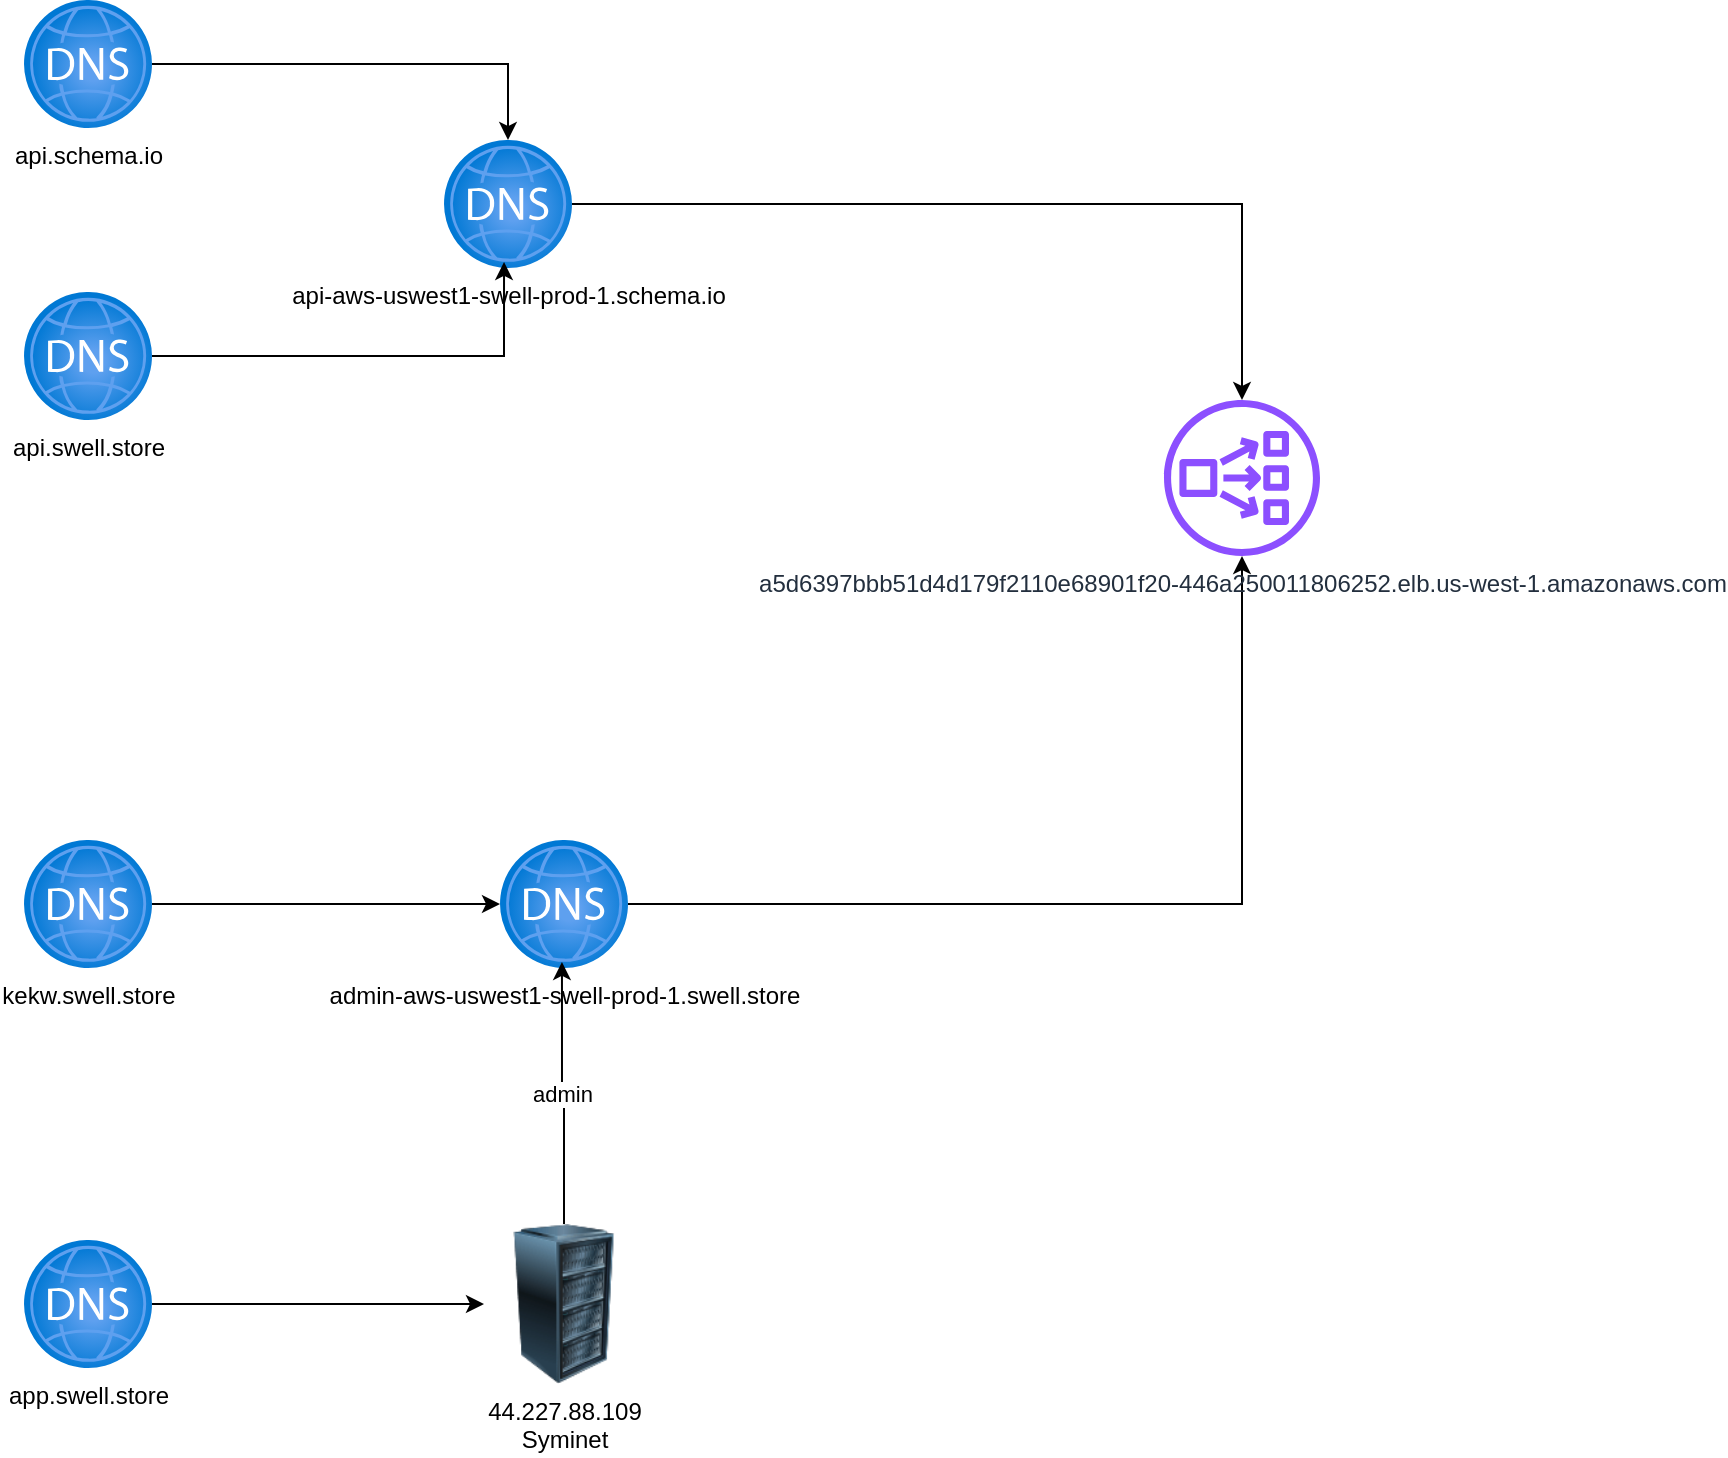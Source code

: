 <mxfile version="24.7.12">
  <diagram name="Page-1" id="N7Y7onsEhSW7svu7WFgK">
    <mxGraphModel dx="986" dy="789" grid="1" gridSize="10" guides="1" tooltips="1" connect="1" arrows="1" fold="1" page="1" pageScale="1" pageWidth="827" pageHeight="1169" math="0" shadow="0">
      <root>
        <mxCell id="0" />
        <mxCell id="1" parent="0" />
        <mxCell id="IppyFY_8jDfmEywMOPqL-3" style="edgeStyle=orthogonalEdgeStyle;rounded=0;orthogonalLoop=1;jettySize=auto;html=1;" edge="1" parent="1" source="IppyFY_8jDfmEywMOPqL-1" target="IppyFY_8jDfmEywMOPqL-2">
          <mxGeometry relative="1" as="geometry" />
        </mxCell>
        <UserObject label="kekw.swell.store" id="IppyFY_8jDfmEywMOPqL-1">
          <mxCell style="image;aspect=fixed;html=1;points=[];align=center;fontSize=12;image=img/lib/azure2/networking/DNS_Zones.svg;" vertex="1" parent="1">
            <mxGeometry x="50" y="440" width="64" height="64" as="geometry" />
          </mxCell>
        </UserObject>
        <mxCell id="IppyFY_8jDfmEywMOPqL-5" style="edgeStyle=orthogonalEdgeStyle;rounded=0;orthogonalLoop=1;jettySize=auto;html=1;" edge="1" parent="1" source="IppyFY_8jDfmEywMOPqL-2" target="IppyFY_8jDfmEywMOPqL-4">
          <mxGeometry relative="1" as="geometry" />
        </mxCell>
        <UserObject label="admin-aws-uswest1-swell-prod-1.swell.store" id="IppyFY_8jDfmEywMOPqL-2">
          <mxCell style="image;aspect=fixed;html=1;points=[];align=center;fontSize=12;image=img/lib/azure2/networking/DNS_Zones.svg;" vertex="1" parent="1">
            <mxGeometry x="288" y="440" width="64" height="64" as="geometry" />
          </mxCell>
        </UserObject>
        <UserObject label="a5d6397bbb51d4d179f2110e68901f20-446a250011806252.elb.us-west-1.amazonaws.com" id="IppyFY_8jDfmEywMOPqL-4">
          <mxCell style="sketch=0;outlineConnect=0;fontColor=#232F3E;gradientColor=none;fillColor=#8C4FFF;strokeColor=none;dashed=0;verticalLabelPosition=bottom;verticalAlign=top;align=center;html=1;fontSize=12;fontStyle=0;aspect=fixed;pointerEvents=1;shape=mxgraph.aws4.network_load_balancer;" vertex="1" parent="1">
            <mxGeometry x="620" y="220" width="78" height="78" as="geometry" />
          </mxCell>
        </UserObject>
        <mxCell id="IppyFY_8jDfmEywMOPqL-9" style="edgeStyle=orthogonalEdgeStyle;rounded=0;orthogonalLoop=1;jettySize=auto;html=1;" edge="1" parent="1" source="IppyFY_8jDfmEywMOPqL-6" target="IppyFY_8jDfmEywMOPqL-4">
          <mxGeometry relative="1" as="geometry" />
        </mxCell>
        <UserObject label="api-aws-uswest1-swell-prod-1.schema.io" id="IppyFY_8jDfmEywMOPqL-6">
          <mxCell style="image;aspect=fixed;html=1;points=[];align=center;fontSize=12;image=img/lib/azure2/networking/DNS_Zones.svg;" vertex="1" parent="1">
            <mxGeometry x="260" y="90" width="64" height="64" as="geometry" />
          </mxCell>
        </UserObject>
        <mxCell id="IppyFY_8jDfmEywMOPqL-8" style="edgeStyle=orthogonalEdgeStyle;rounded=0;orthogonalLoop=1;jettySize=auto;html=1;" edge="1" parent="1" source="IppyFY_8jDfmEywMOPqL-7" target="IppyFY_8jDfmEywMOPqL-6">
          <mxGeometry relative="1" as="geometry" />
        </mxCell>
        <UserObject label="api.schema.io" id="IppyFY_8jDfmEywMOPqL-7">
          <mxCell style="image;aspect=fixed;html=1;points=[];align=center;fontSize=12;image=img/lib/azure2/networking/DNS_Zones.svg;" vertex="1" parent="1">
            <mxGeometry x="50" y="20" width="64" height="64" as="geometry" />
          </mxCell>
        </UserObject>
        <UserObject label="api.swell.store" id="IppyFY_8jDfmEywMOPqL-11">
          <mxCell style="image;aspect=fixed;html=1;points=[];align=center;fontSize=12;image=img/lib/azure2/networking/DNS_Zones.svg;" vertex="1" parent="1">
            <mxGeometry x="50" y="166" width="64" height="64" as="geometry" />
          </mxCell>
        </UserObject>
        <mxCell id="IppyFY_8jDfmEywMOPqL-12" style="edgeStyle=orthogonalEdgeStyle;rounded=0;orthogonalLoop=1;jettySize=auto;html=1;entryX=0.469;entryY=0.953;entryDx=0;entryDy=0;entryPerimeter=0;" edge="1" parent="1" source="IppyFY_8jDfmEywMOPqL-11" target="IppyFY_8jDfmEywMOPqL-6">
          <mxGeometry relative="1" as="geometry" />
        </mxCell>
        <mxCell id="IppyFY_8jDfmEywMOPqL-15" style="edgeStyle=orthogonalEdgeStyle;rounded=0;orthogonalLoop=1;jettySize=auto;html=1;" edge="1" parent="1" source="IppyFY_8jDfmEywMOPqL-13" target="IppyFY_8jDfmEywMOPqL-14">
          <mxGeometry relative="1" as="geometry" />
        </mxCell>
        <UserObject label="app.swell.store" id="IppyFY_8jDfmEywMOPqL-13">
          <mxCell style="image;aspect=fixed;html=1;points=[];align=center;fontSize=12;image=img/lib/azure2/networking/DNS_Zones.svg;" vertex="1" parent="1">
            <mxGeometry x="50" y="640" width="64" height="64" as="geometry" />
          </mxCell>
        </UserObject>
        <mxCell id="IppyFY_8jDfmEywMOPqL-14" value="44.227.88.109&lt;br&gt;Syminet" style="image;html=1;image=img/lib/clip_art/computers/Server_Rack_128x128.png" vertex="1" parent="1">
          <mxGeometry x="280" y="632" width="80" height="80" as="geometry" />
        </mxCell>
        <mxCell id="IppyFY_8jDfmEywMOPqL-16" value="admin" style="edgeStyle=orthogonalEdgeStyle;rounded=0;orthogonalLoop=1;jettySize=auto;html=1;entryX=0.484;entryY=0.953;entryDx=0;entryDy=0;entryPerimeter=0;" edge="1" parent="1" source="IppyFY_8jDfmEywMOPqL-14" target="IppyFY_8jDfmEywMOPqL-2">
          <mxGeometry relative="1" as="geometry" />
        </mxCell>
      </root>
    </mxGraphModel>
  </diagram>
</mxfile>
